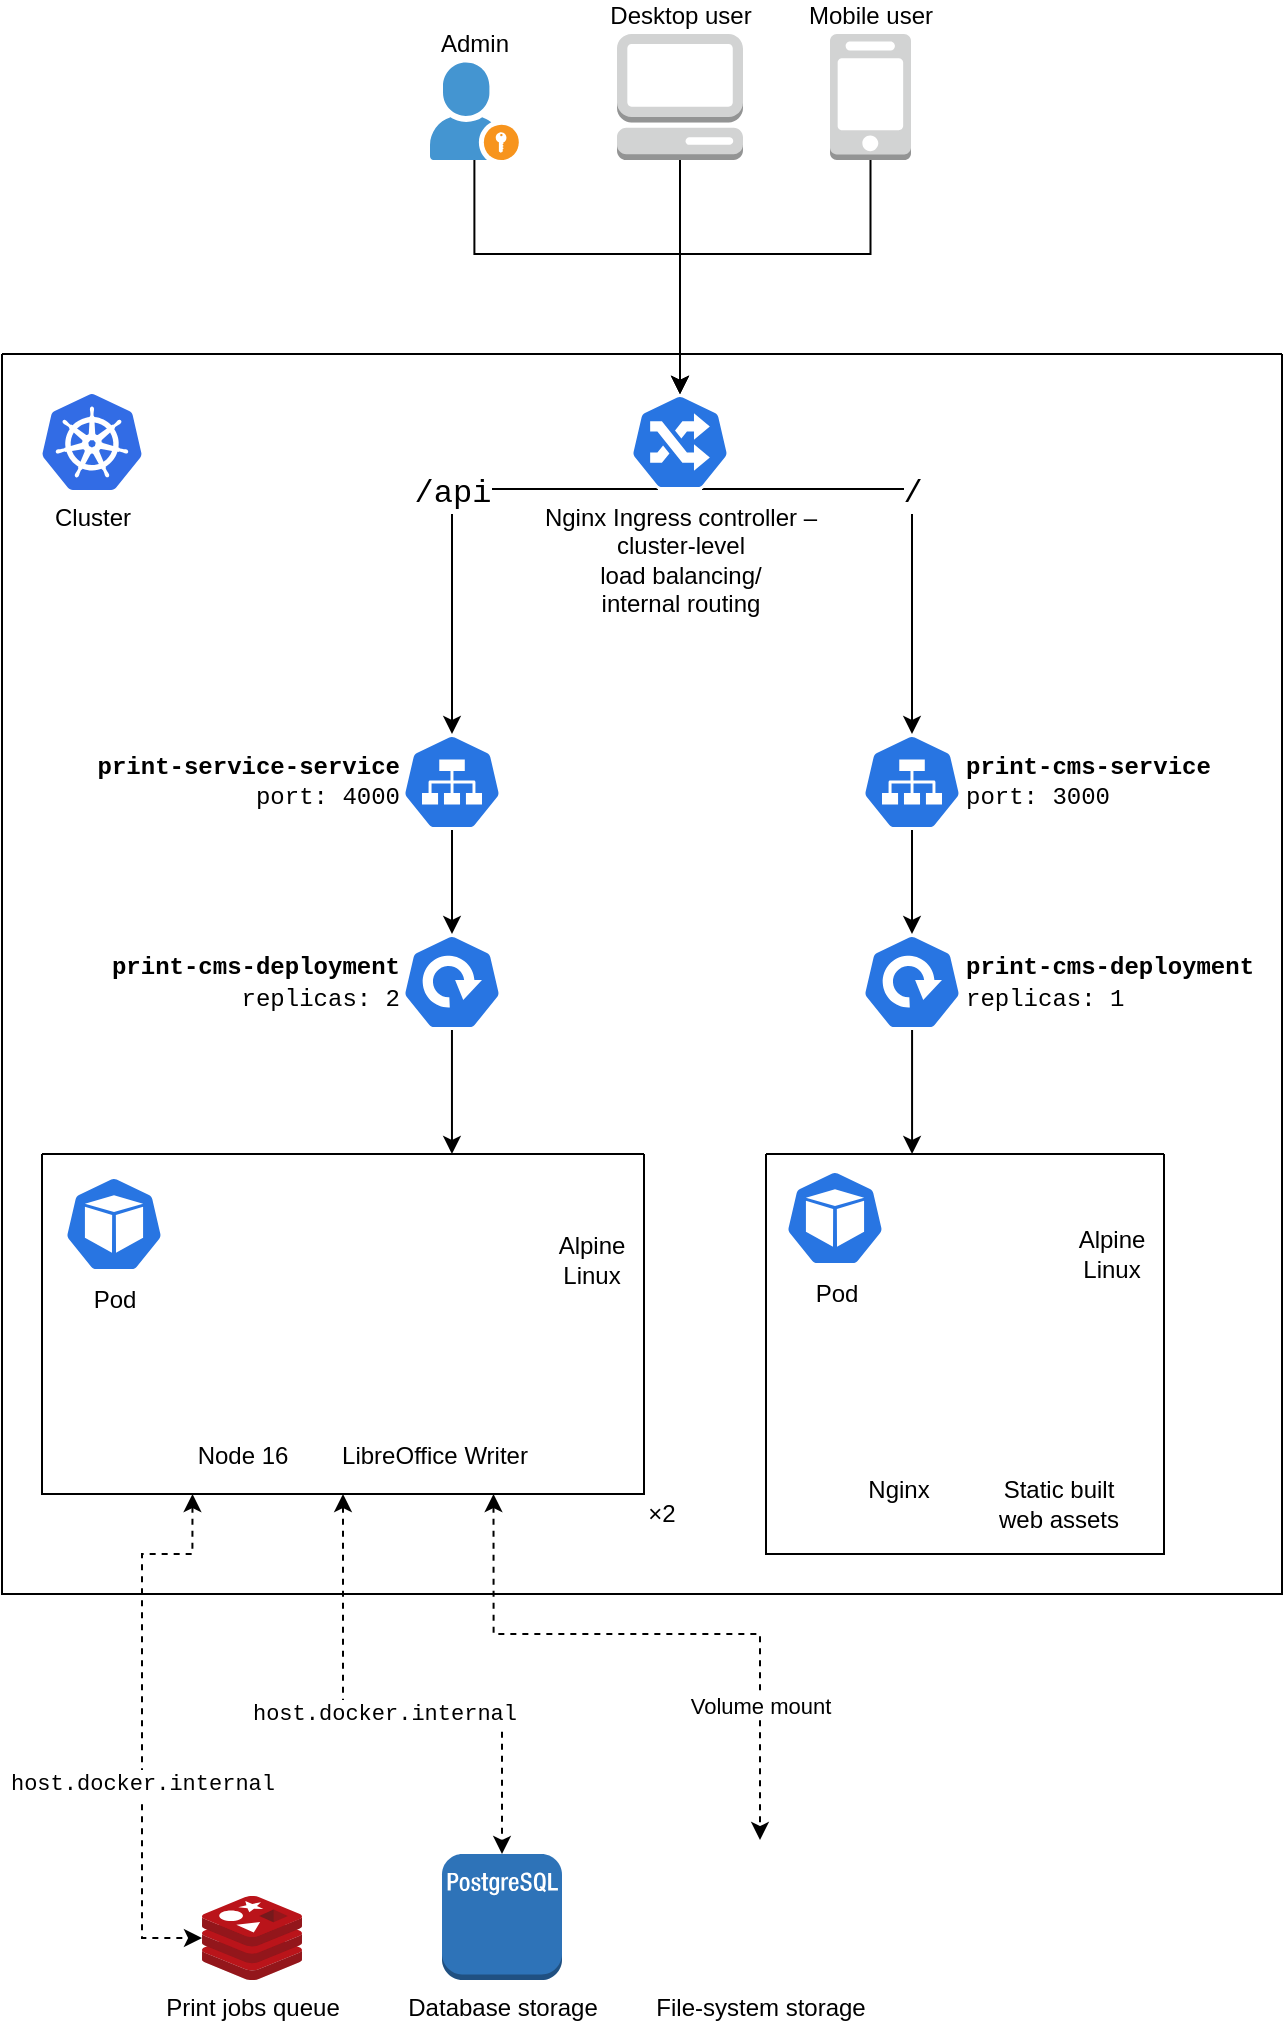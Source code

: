 <mxfile version="14.8.6" type="device"><diagram id="cbdrkHDgsnmLHmAsL7vY" name="Page-1"><mxGraphModel dx="788" dy="1687" grid="1" gridSize="10" guides="1" tooltips="1" connect="1" arrows="1" fold="1" page="1" pageScale="1" pageWidth="827" pageHeight="1169" math="0" shadow="0"><root><mxCell id="0"/><mxCell id="1" parent="0"/><mxCell id="NLA4Jis4QQhVhpAURqZm-2" value="Print jobs queue" style="aspect=fixed;html=1;points=[];align=center;image;fontSize=12;image=img/lib/mscae/Cache_Redis_Product.svg;" vertex="1" parent="1"><mxGeometry x="350" y="891" width="50" height="42" as="geometry"/></mxCell><mxCell id="NLA4Jis4QQhVhpAURqZm-5" value="" style="group" vertex="1" connectable="0" parent="1"><mxGeometry x="470" y="870" width="60" height="63" as="geometry"/></mxCell><mxCell id="NLA4Jis4QQhVhpAURqZm-3" value="Database storage" style="outlineConnect=0;dashed=0;verticalLabelPosition=bottom;verticalAlign=top;align=center;html=1;shape=mxgraph.aws3.postgre_sql_instance;fillColor=#2E73B8;gradientColor=none;" vertex="1" parent="NLA4Jis4QQhVhpAURqZm-5"><mxGeometry width="60" height="63" as="geometry"/></mxCell><mxCell id="NLA4Jis4QQhVhpAURqZm-4" value="" style="shape=image;html=1;verticalAlign=top;verticalLabelPosition=bottom;labelBackgroundColor=#ffffff;imageAspect=0;aspect=fixed;image=https://cdn4.iconfinder.com/data/icons/social-media-and-logos-12/32/Logo_Evernote_elephant-128.png" vertex="1" parent="NLA4Jis4QQhVhpAURqZm-5"><mxGeometry x="13.5" y="25" width="33" height="33" as="geometry"/></mxCell><mxCell id="NLA4Jis4QQhVhpAURqZm-6" value="" style="swimlane;startSize=0;" vertex="1" parent="1"><mxGeometry x="250" y="120" width="640" height="620" as="geometry"><mxRectangle x="314" y="120" width="50" height="40" as="alternateBounds"/></mxGeometry></mxCell><mxCell id="NLA4Jis4QQhVhpAURqZm-18" value="/api" style="edgeStyle=orthogonalEdgeStyle;rounded=0;orthogonalLoop=1;jettySize=auto;html=1;exitX=0.28;exitY=0.99;exitDx=0;exitDy=0;exitPerimeter=0;entryX=0.5;entryY=0;entryDx=0;entryDy=0;entryPerimeter=0;fontFamily=Courier New;fontSize=16;" edge="1" parent="NLA4Jis4QQhVhpAURqZm-6" source="NLA4Jis4QQhVhpAURqZm-8" target="NLA4Jis4QQhVhpAURqZm-16"><mxGeometry x="-0.064" relative="1" as="geometry"><Array as="points"><mxPoint x="225" y="68"/></Array><mxPoint as="offset"/></mxGeometry></mxCell><mxCell id="NLA4Jis4QQhVhpAURqZm-20" value="/" style="edgeStyle=orthogonalEdgeStyle;rounded=0;orthogonalLoop=1;jettySize=auto;html=1;exitX=0.72;exitY=0.99;exitDx=0;exitDy=0;exitPerimeter=0;entryX=0.5;entryY=0;entryDx=0;entryDy=0;entryPerimeter=0;fontFamily=Courier New;fontSize=16;" edge="1" parent="NLA4Jis4QQhVhpAURqZm-6" source="NLA4Jis4QQhVhpAURqZm-8" target="NLA4Jis4QQhVhpAURqZm-17"><mxGeometry x="-0.055" relative="1" as="geometry"><Array as="points"><mxPoint x="455" y="67"/></Array><mxPoint as="offset"/></mxGeometry></mxCell><mxCell id="NLA4Jis4QQhVhpAURqZm-8" value="Nginx Ingress controller –&lt;br&gt;cluster-level&lt;br&gt;load balancing/&lt;br&gt;internal routing" style="html=1;dashed=0;whitespace=wrap;fillColor=#2875E2;strokeColor=#ffffff;points=[[0.005,0.63,0],[0.1,0.2,0],[0.9,0.2,0],[0.5,0,0],[0.995,0.63,0],[0.72,0.99,0],[0.5,1,0],[0.28,0.99,0]];shape=mxgraph.kubernetes.icon;prIcon=ing;labelPosition=center;verticalLabelPosition=bottom;align=center;verticalAlign=top;" vertex="1" parent="NLA4Jis4QQhVhpAURqZm-6"><mxGeometry x="314" y="20" width="50" height="48" as="geometry"/></mxCell><mxCell id="NLA4Jis4QQhVhpAURqZm-9" value="Cluster" style="aspect=fixed;html=1;points=[];align=center;image;fontSize=12;image=img/lib/mscae/Kubernetes.svg;" vertex="1" parent="NLA4Jis4QQhVhpAURqZm-6"><mxGeometry x="20" y="20" width="50" height="48" as="geometry"/></mxCell><mxCell id="NLA4Jis4QQhVhpAURqZm-55" style="edgeStyle=orthogonalEdgeStyle;rounded=0;orthogonalLoop=1;jettySize=auto;html=1;entryX=0.5;entryY=0;entryDx=0;entryDy=0;entryPerimeter=0;fontFamily=Helvetica;startArrow=none;startFill=0;strokeColor=#000000;" edge="1" parent="NLA4Jis4QQhVhpAURqZm-6" source="NLA4Jis4QQhVhpAURqZm-16" target="NLA4Jis4QQhVhpAURqZm-28"><mxGeometry relative="1" as="geometry"/></mxCell><mxCell id="NLA4Jis4QQhVhpAURqZm-16" value="&lt;b&gt;print-service-service&lt;br&gt;&lt;/b&gt;port: 4000" style="html=1;dashed=0;whitespace=wrap;fillColor=#2875E2;strokeColor=#ffffff;points=[[0.005,0.63,0],[0.1,0.2,0],[0.9,0.2,0],[0.5,0,0],[0.995,0.63,0],[0.72,0.99,0],[0.5,1,0],[0.28,0.99,0]];shape=mxgraph.kubernetes.icon;prIcon=svc;labelPosition=left;verticalLabelPosition=middle;align=right;verticalAlign=middle;fontFamily=Courier New;" vertex="1" parent="NLA4Jis4QQhVhpAURqZm-6"><mxGeometry x="200" y="190" width="50" height="48" as="geometry"/></mxCell><mxCell id="NLA4Jis4QQhVhpAURqZm-57" style="edgeStyle=orthogonalEdgeStyle;rounded=0;orthogonalLoop=1;jettySize=auto;html=1;entryX=0.5;entryY=0;entryDx=0;entryDy=0;entryPerimeter=0;fontFamily=Helvetica;startArrow=none;startFill=0;strokeColor=#000000;" edge="1" parent="NLA4Jis4QQhVhpAURqZm-6" source="NLA4Jis4QQhVhpAURqZm-17" target="NLA4Jis4QQhVhpAURqZm-21"><mxGeometry relative="1" as="geometry"/></mxCell><mxCell id="NLA4Jis4QQhVhpAURqZm-17" value="&lt;b&gt;print-cms-service&lt;br&gt;&lt;/b&gt;port: 3000" style="html=1;dashed=0;whitespace=wrap;fillColor=#2875E2;strokeColor=#ffffff;points=[[0.005,0.63,0],[0.1,0.2,0],[0.9,0.2,0],[0.5,0,0],[0.995,0.63,0],[0.72,0.99,0],[0.5,1,0],[0.28,0.99,0]];shape=mxgraph.kubernetes.icon;prIcon=svc;labelPosition=right;verticalLabelPosition=middle;align=left;verticalAlign=middle;fontFamily=Courier New;" vertex="1" parent="NLA4Jis4QQhVhpAURqZm-6"><mxGeometry x="430" y="190" width="50" height="48" as="geometry"/></mxCell><mxCell id="NLA4Jis4QQhVhpAURqZm-58" style="edgeStyle=orthogonalEdgeStyle;rounded=0;orthogonalLoop=1;jettySize=auto;html=1;entryX=0.367;entryY=0;entryDx=0;entryDy=0;entryPerimeter=0;fontFamily=Helvetica;startArrow=none;startFill=0;strokeColor=#000000;" edge="1" parent="NLA4Jis4QQhVhpAURqZm-6" source="NLA4Jis4QQhVhpAURqZm-21" target="NLA4Jis4QQhVhpAURqZm-23"><mxGeometry relative="1" as="geometry"/></mxCell><mxCell id="NLA4Jis4QQhVhpAURqZm-21" value="&lt;font face=&quot;Courier New&quot;&gt;&lt;b&gt;print-cms-deployment&lt;br&gt;&lt;/b&gt;replicas: 1&lt;br&gt;&lt;/font&gt;" style="html=1;dashed=0;whitespace=wrap;fillColor=#2875E2;strokeColor=#ffffff;points=[[0.005,0.63,0],[0.1,0.2,0],[0.9,0.2,0],[0.5,0,0],[0.995,0.63,0],[0.72,0.99,0],[0.5,1,0],[0.28,0.99,0]];shape=mxgraph.kubernetes.icon;prIcon=deploy;fontFamily=Helvetica;labelPosition=right;verticalLabelPosition=middle;align=left;verticalAlign=middle;" vertex="1" parent="NLA4Jis4QQhVhpAURqZm-6"><mxGeometry x="430" y="290" width="50" height="48" as="geometry"/></mxCell><mxCell id="NLA4Jis4QQhVhpAURqZm-23" value="" style="swimlane;startSize=0;fontFamily=Courier New;" vertex="1" parent="NLA4Jis4QQhVhpAURqZm-6"><mxGeometry x="382" y="400" width="199" height="200" as="geometry"/></mxCell><mxCell id="NLA4Jis4QQhVhpAURqZm-25" value="&lt;font face=&quot;Helvetica&quot;&gt;Nginx&lt;/font&gt;" style="shape=image;html=1;verticalAlign=top;verticalLabelPosition=bottom;labelBackgroundColor=#ffffff;imageAspect=0;aspect=fixed;image=https://cdn4.iconfinder.com/data/icons/logos-brands-5/24/nginx-128.png;fontFamily=Courier New;" vertex="1" parent="NLA4Jis4QQhVhpAURqZm-23"><mxGeometry x="35.5" y="94" width="60" height="60" as="geometry"/></mxCell><mxCell id="NLA4Jis4QQhVhpAURqZm-26" value="&lt;font face=&quot;Helvetica&quot;&gt;Static built&lt;br&gt;web assets&lt;br&gt;&lt;/font&gt;" style="shape=image;html=1;verticalAlign=top;verticalLabelPosition=bottom;labelBackgroundColor=#ffffff;imageAspect=0;aspect=fixed;image=https://cdn2.iconfinder.com/data/icons/infographic-bar-vol-9-1/512/12-128.png;fontFamily=Courier New;" vertex="1" parent="NLA4Jis4QQhVhpAURqZm-23"><mxGeometry x="115.5" y="94" width="60" height="60" as="geometry"/></mxCell><mxCell id="NLA4Jis4QQhVhpAURqZm-27" value="" style="shape=image;html=1;verticalAlign=top;verticalLabelPosition=bottom;labelBackgroundColor=#ffffff;imageAspect=0;aspect=fixed;image=https://cdn3.iconfinder.com/data/icons/logos-and-brands-adobe/512/97_Docker-128.png;fontFamily=Courier New;" vertex="1" parent="NLA4Jis4QQhVhpAURqZm-23"><mxGeometry x="127" y="5" width="40" height="40" as="geometry"/></mxCell><mxCell id="NLA4Jis4QQhVhpAURqZm-29" value="Alpine Linux" style="text;html=1;strokeColor=none;fillColor=none;align=center;verticalAlign=middle;whiteSpace=wrap;rounded=0;fontFamily=Helvetica;" vertex="1" parent="NLA4Jis4QQhVhpAURqZm-23"><mxGeometry x="153" y="40" width="40" height="20" as="geometry"/></mxCell><mxCell id="NLA4Jis4QQhVhpAURqZm-36" value="&lt;span&gt;Pod&lt;/span&gt;" style="html=1;dashed=0;whitespace=wrap;fillColor=#2875E2;strokeColor=#ffffff;points=[[0.005,0.63,0],[0.1,0.2,0],[0.9,0.2,0],[0.5,0,0],[0.995,0.63,0],[0.72,0.99,0],[0.5,1,0],[0.28,0.99,0]];shape=mxgraph.kubernetes.icon;prIcon=pod;fontFamily=Helvetica;labelPosition=center;verticalLabelPosition=bottom;align=center;verticalAlign=top;fontStyle=0" vertex="1" parent="NLA4Jis4QQhVhpAURqZm-23"><mxGeometry x="9.5" y="8" width="50" height="48" as="geometry"/></mxCell><mxCell id="NLA4Jis4QQhVhpAURqZm-56" style="edgeStyle=orthogonalEdgeStyle;rounded=0;orthogonalLoop=1;jettySize=auto;html=1;entryX=0.681;entryY=0;entryDx=0;entryDy=0;entryPerimeter=0;fontFamily=Helvetica;startArrow=none;startFill=0;strokeColor=#000000;" edge="1" parent="NLA4Jis4QQhVhpAURqZm-6" source="NLA4Jis4QQhVhpAURqZm-28" target="NLA4Jis4QQhVhpAURqZm-39"><mxGeometry relative="1" as="geometry"/></mxCell><mxCell id="NLA4Jis4QQhVhpAURqZm-28" value="&lt;font face=&quot;Courier New&quot;&gt;&lt;b&gt;print-cms-deployment&lt;br&gt;&lt;/b&gt;replicas: 2&lt;br&gt;&lt;/font&gt;" style="html=1;dashed=0;whitespace=wrap;fillColor=#2875E2;strokeColor=#ffffff;points=[[0.005,0.63,0],[0.1,0.2,0],[0.9,0.2,0],[0.5,0,0],[0.995,0.63,0],[0.72,0.99,0],[0.5,1,0],[0.28,0.99,0]];shape=mxgraph.kubernetes.icon;prIcon=deploy;fontFamily=Helvetica;labelPosition=left;verticalLabelPosition=middle;align=right;verticalAlign=middle;" vertex="1" parent="NLA4Jis4QQhVhpAURqZm-6"><mxGeometry x="200" y="290" width="50" height="48" as="geometry"/></mxCell><mxCell id="NLA4Jis4QQhVhpAURqZm-33" value="&lt;span&gt;Pod&lt;/span&gt;" style="html=1;dashed=0;whitespace=wrap;fillColor=#2875E2;strokeColor=#ffffff;points=[[0.005,0.63,0],[0.1,0.2,0],[0.9,0.2,0],[0.5,0,0],[0.995,0.63,0],[0.72,0.99,0],[0.5,1,0],[0.28,0.99,0]];shape=mxgraph.kubernetes.icon;prIcon=pod;fontFamily=Helvetica;labelPosition=center;verticalLabelPosition=bottom;align=center;verticalAlign=top;fontStyle=0" vertex="1" parent="NLA4Jis4QQhVhpAURqZm-6"><mxGeometry x="31" y="411" width="50" height="48" as="geometry"/></mxCell><mxCell id="NLA4Jis4QQhVhpAURqZm-38" value="LibreOffice Writer" style="shape=image;html=1;verticalAlign=top;verticalLabelPosition=bottom;labelBackgroundColor=#ffffff;imageAspect=0;aspect=fixed;image=https://cdn1.iconfinder.com/data/icons/fs-icons-ubuntu-by-franksouza-/128/libreoffice-oasis-text.png;fontFamily=Helvetica;" vertex="1" parent="NLA4Jis4QQhVhpAURqZm-6"><mxGeometry x="182" y="469" width="68" height="68" as="geometry"/></mxCell><mxCell id="NLA4Jis4QQhVhpAURqZm-37" value="Node 16" style="shape=image;html=1;verticalAlign=top;verticalLabelPosition=bottom;labelBackgroundColor=#ffffff;imageAspect=0;aspect=fixed;image=https://cdn4.iconfinder.com/data/icons/logos-3/456/nodejs-new-pantone-black-128.png;fontFamily=Helvetica;" vertex="1" parent="NLA4Jis4QQhVhpAURqZm-6"><mxGeometry x="81" y="459" width="78" height="78" as="geometry"/></mxCell><mxCell id="NLA4Jis4QQhVhpAURqZm-34" value="" style="shape=image;html=1;verticalAlign=top;verticalLabelPosition=bottom;labelBackgroundColor=#ffffff;imageAspect=0;aspect=fixed;image=https://cdn3.iconfinder.com/data/icons/logos-and-brands-adobe/512/97_Docker-128.png;fontFamily=Courier New;" vertex="1" parent="NLA4Jis4QQhVhpAURqZm-6"><mxGeometry x="250" y="407" width="40" height="40" as="geometry"/></mxCell><mxCell id="NLA4Jis4QQhVhpAURqZm-35" value="Alpine Linux" style="text;html=1;strokeColor=none;fillColor=none;align=center;verticalAlign=middle;whiteSpace=wrap;rounded=0;fontFamily=Helvetica;" vertex="1" parent="NLA4Jis4QQhVhpAURqZm-6"><mxGeometry x="275" y="443" width="40" height="20" as="geometry"/></mxCell><mxCell id="NLA4Jis4QQhVhpAURqZm-39" value="" style="swimlane;startSize=0;fontFamily=Helvetica;" vertex="1" parent="NLA4Jis4QQhVhpAURqZm-6"><mxGeometry x="20" y="400" width="301" height="170" as="geometry"/></mxCell><mxCell id="NLA4Jis4QQhVhpAURqZm-46" value="×2" style="text;html=1;strokeColor=none;fillColor=none;align=center;verticalAlign=middle;whiteSpace=wrap;rounded=0;fontFamily=Helvetica;" vertex="1" parent="NLA4Jis4QQhVhpAURqZm-6"><mxGeometry x="310" y="570" width="40" height="20" as="geometry"/></mxCell><mxCell id="NLA4Jis4QQhVhpAURqZm-47" value="File-system storage" style="shape=image;html=1;verticalAlign=top;verticalLabelPosition=bottom;labelBackgroundColor=#ffffff;imageAspect=0;aspect=fixed;image=https://cdn2.iconfinder.com/data/icons/stilllife/48x48/filesystems/gnome-fs-server.png;fontFamily=Helvetica;fillColor=none;" vertex="1" parent="1"><mxGeometry x="594" y="863" width="70" height="70" as="geometry"/></mxCell><mxCell id="NLA4Jis4QQhVhpAURqZm-49" value="Volume mount" style="edgeStyle=orthogonalEdgeStyle;rounded=0;orthogonalLoop=1;jettySize=auto;html=1;entryX=0.5;entryY=0;entryDx=0;entryDy=0;fontFamily=Helvetica;startArrow=classic;startFill=1;dashed=1;exitX=0.75;exitY=1;exitDx=0;exitDy=0;" edge="1" parent="1" source="NLA4Jis4QQhVhpAURqZm-39" target="NLA4Jis4QQhVhpAURqZm-47"><mxGeometry x="0.562" relative="1" as="geometry"><Array as="points"><mxPoint x="496" y="760"/><mxPoint x="629" y="760"/></Array><mxPoint as="offset"/></mxGeometry></mxCell><mxCell id="NLA4Jis4QQhVhpAURqZm-50" value="&lt;font face=&quot;Courier New&quot;&gt;host.docker.internal&lt;/font&gt;" style="edgeStyle=orthogonalEdgeStyle;rounded=0;orthogonalLoop=1;jettySize=auto;html=1;dashed=1;fontFamily=Helvetica;startArrow=classic;startFill=1;exitX=0.25;exitY=1;exitDx=0;exitDy=0;" edge="1" parent="1" source="NLA4Jis4QQhVhpAURqZm-39" target="NLA4Jis4QQhVhpAURqZm-2"><mxGeometry x="0.231" relative="1" as="geometry"><Array as="points"><mxPoint x="345" y="720"/><mxPoint x="320" y="720"/><mxPoint x="320" y="912"/></Array><mxPoint as="offset"/></mxGeometry></mxCell><mxCell id="NLA4Jis4QQhVhpAURqZm-51" value="&lt;font face=&quot;Courier New&quot;&gt;host.docker.internal&lt;/font&gt;" style="edgeStyle=orthogonalEdgeStyle;rounded=0;orthogonalLoop=1;jettySize=auto;html=1;entryX=0.5;entryY=0;entryDx=0;entryDy=0;entryPerimeter=0;dashed=1;fontFamily=Helvetica;startArrow=classic;startFill=1;" edge="1" parent="1" source="NLA4Jis4QQhVhpAURqZm-39" target="NLA4Jis4QQhVhpAURqZm-3"><mxGeometry relative="1" as="geometry"><Array as="points"><mxPoint x="421" y="800"/><mxPoint x="500" y="800"/></Array></mxGeometry></mxCell><mxCell id="NLA4Jis4QQhVhpAURqZm-62" style="edgeStyle=orthogonalEdgeStyle;rounded=0;orthogonalLoop=1;jettySize=auto;html=1;entryX=0.5;entryY=0;entryDx=0;entryDy=0;entryPerimeter=0;fontFamily=Helvetica;startArrow=none;startFill=0;strokeColor=#000000;" edge="1" parent="1" source="NLA4Jis4QQhVhpAURqZm-59" target="NLA4Jis4QQhVhpAURqZm-8"><mxGeometry relative="1" as="geometry"/></mxCell><mxCell id="NLA4Jis4QQhVhpAURqZm-59" value="Desktop user" style="outlineConnect=0;dashed=0;verticalLabelPosition=top;verticalAlign=bottom;align=center;html=1;shape=mxgraph.aws3.management_console;fillColor=#D2D3D3;gradientColor=none;fontFamily=Helvetica;labelPosition=center;" vertex="1" parent="1"><mxGeometry x="557.5" y="-40" width="63" height="63" as="geometry"/></mxCell><mxCell id="NLA4Jis4QQhVhpAURqZm-64" style="edgeStyle=orthogonalEdgeStyle;rounded=0;orthogonalLoop=1;jettySize=auto;html=1;entryX=0.5;entryY=0;entryDx=0;entryDy=0;entryPerimeter=0;fontFamily=Helvetica;startArrow=none;startFill=0;strokeColor=#000000;" edge="1" parent="1" source="NLA4Jis4QQhVhpAURqZm-60" target="NLA4Jis4QQhVhpAURqZm-8"><mxGeometry relative="1" as="geometry"><Array as="points"><mxPoint x="684" y="70"/><mxPoint x="589" y="70"/></Array></mxGeometry></mxCell><mxCell id="NLA4Jis4QQhVhpAURqZm-60" value="Mobile user" style="outlineConnect=0;dashed=0;verticalLabelPosition=top;verticalAlign=bottom;align=center;html=1;shape=mxgraph.aws3.mobile_client;fillColor=#D2D3D3;gradientColor=none;fontFamily=Helvetica;labelPosition=center;" vertex="1" parent="1"><mxGeometry x="664" y="-40" width="40.5" height="63" as="geometry"/></mxCell><mxCell id="NLA4Jis4QQhVhpAURqZm-63" style="edgeStyle=orthogonalEdgeStyle;rounded=0;orthogonalLoop=1;jettySize=auto;html=1;entryX=0.5;entryY=0;entryDx=0;entryDy=0;entryPerimeter=0;fontFamily=Helvetica;startArrow=none;startFill=0;strokeColor=#000000;" edge="1" parent="1" source="NLA4Jis4QQhVhpAURqZm-61" target="NLA4Jis4QQhVhpAURqZm-8"><mxGeometry relative="1" as="geometry"><Array as="points"><mxPoint x="486" y="70"/><mxPoint x="589" y="70"/></Array></mxGeometry></mxCell><mxCell id="NLA4Jis4QQhVhpAURqZm-61" value="Admin" style="shadow=0;dashed=0;html=1;strokeColor=none;fillColor=#4495D1;labelPosition=center;verticalLabelPosition=top;verticalAlign=bottom;align=center;outlineConnect=0;shape=mxgraph.veeam.portal_admin;fontFamily=Helvetica;" vertex="1" parent="1"><mxGeometry x="464" y="-25.8" width="44.4" height="48.8" as="geometry"/></mxCell></root></mxGraphModel></diagram></mxfile>